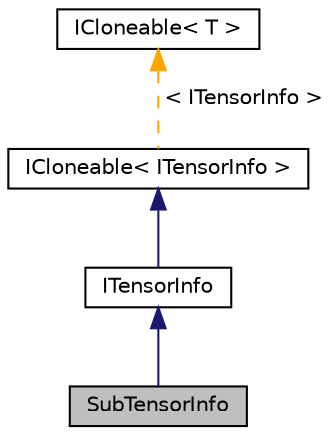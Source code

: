 digraph "SubTensorInfo"
{
 // LATEX_PDF_SIZE
  edge [fontname="Helvetica",fontsize="10",labelfontname="Helvetica",labelfontsize="10"];
  node [fontname="Helvetica",fontsize="10",shape=record];
  Node1 [label="SubTensorInfo",height=0.2,width=0.4,color="black", fillcolor="grey75", style="filled", fontcolor="black",tooltip="Store the sub tensor's metadata."];
  Node2 -> Node1 [dir="back",color="midnightblue",fontsize="10",style="solid",fontname="Helvetica"];
  Node2 [label="ITensorInfo",height=0.2,width=0.4,color="black", fillcolor="white", style="filled",URL="$classarm__compute_1_1_i_tensor_info.xhtml",tooltip="Store the tensor's metadata."];
  Node3 -> Node2 [dir="back",color="midnightblue",fontsize="10",style="solid",fontname="Helvetica"];
  Node3 [label="ICloneable\< ITensorInfo \>",height=0.2,width=0.4,color="black", fillcolor="white", style="filled",URL="$classarm__compute_1_1misc_1_1_i_cloneable.xhtml",tooltip=" "];
  Node4 -> Node3 [dir="back",color="orange",fontsize="10",style="dashed",label=" \< ITensorInfo \>" ,fontname="Helvetica"];
  Node4 [label="ICloneable\< T \>",height=0.2,width=0.4,color="black", fillcolor="white", style="filled",URL="$classarm__compute_1_1misc_1_1_i_cloneable.xhtml",tooltip="Clonable Interface."];
}
